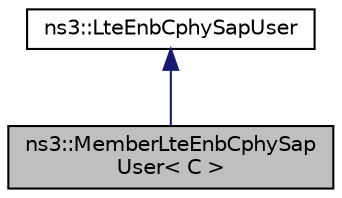 digraph "ns3::MemberLteEnbCphySapUser&lt; C &gt;"
{
 // LATEX_PDF_SIZE
  edge [fontname="Helvetica",fontsize="10",labelfontname="Helvetica",labelfontsize="10"];
  node [fontname="Helvetica",fontsize="10",shape=record];
  Node1 [label="ns3::MemberLteEnbCphySap\lUser\< C \>",height=0.2,width=0.4,color="black", fillcolor="grey75", style="filled", fontcolor="black",tooltip="Template for the implementation of the LteEnbCphySapUser as a member of an owner class of type C to w..."];
  Node2 -> Node1 [dir="back",color="midnightblue",fontsize="10",style="solid",fontname="Helvetica"];
  Node2 [label="ns3::LteEnbCphySapUser",height=0.2,width=0.4,color="black", fillcolor="white", style="filled",URL="$classns3_1_1_lte_enb_cphy_sap_user.html",tooltip="Service Access Point (SAP) offered by the UE PHY to the UE RRC for control purposes."];
}
